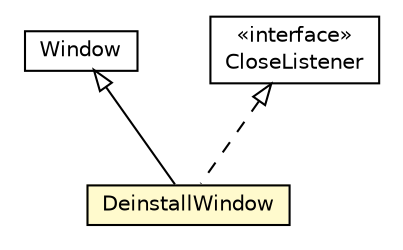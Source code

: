 #!/usr/local/bin/dot
#
# Class diagram 
# Generated by UMLGraph version R5_6-24-gf6e263 (http://www.umlgraph.org/)
#

digraph G {
	edge [fontname="Helvetica",fontsize=10,labelfontname="Helvetica",labelfontsize=10];
	node [fontname="Helvetica",fontsize=10,shape=plaintext];
	nodesep=0.25;
	ranksep=0.5;
	// org.universAAL.ucc.windows.DeinstallWindow
	c3395706 [label=<<table title="org.universAAL.ucc.windows.DeinstallWindow" border="0" cellborder="1" cellspacing="0" cellpadding="2" port="p" bgcolor="lemonChiffon" href="./DeinstallWindow.html">
		<tr><td><table border="0" cellspacing="0" cellpadding="1">
<tr><td align="center" balign="center"> DeinstallWindow </td></tr>
		</table></td></tr>
		</table>>, URL="./DeinstallWindow.html", fontname="Helvetica", fontcolor="black", fontsize=10.0];
	//org.universAAL.ucc.windows.DeinstallWindow extends com.vaadin.ui.Window
	c3395718:p -> c3395706:p [dir=back,arrowtail=empty];
	//org.universAAL.ucc.windows.DeinstallWindow implements com.vaadin.ui.Window.CloseListener
	c3395719:p -> c3395706:p [dir=back,arrowtail=empty,style=dashed];
	// com.vaadin.ui.Window.CloseListener
	c3395719 [label=<<table title="com.vaadin.ui.Window.CloseListener" border="0" cellborder="1" cellspacing="0" cellpadding="2" port="p" href="http://java.sun.com/j2se/1.4.2/docs/api/com/vaadin/ui/Window/CloseListener.html">
		<tr><td><table border="0" cellspacing="0" cellpadding="1">
<tr><td align="center" balign="center"> &#171;interface&#187; </td></tr>
<tr><td align="center" balign="center"> CloseListener </td></tr>
		</table></td></tr>
		</table>>, URL="http://java.sun.com/j2se/1.4.2/docs/api/com/vaadin/ui/Window/CloseListener.html", fontname="Helvetica", fontcolor="black", fontsize=10.0];
	// com.vaadin.ui.Window
	c3395718 [label=<<table title="com.vaadin.ui.Window" border="0" cellborder="1" cellspacing="0" cellpadding="2" port="p" href="http://java.sun.com/j2se/1.4.2/docs/api/com/vaadin/ui/Window.html">
		<tr><td><table border="0" cellspacing="0" cellpadding="1">
<tr><td align="center" balign="center"> Window </td></tr>
		</table></td></tr>
		</table>>, URL="http://java.sun.com/j2se/1.4.2/docs/api/com/vaadin/ui/Window.html", fontname="Helvetica", fontcolor="black", fontsize=10.0];
}

